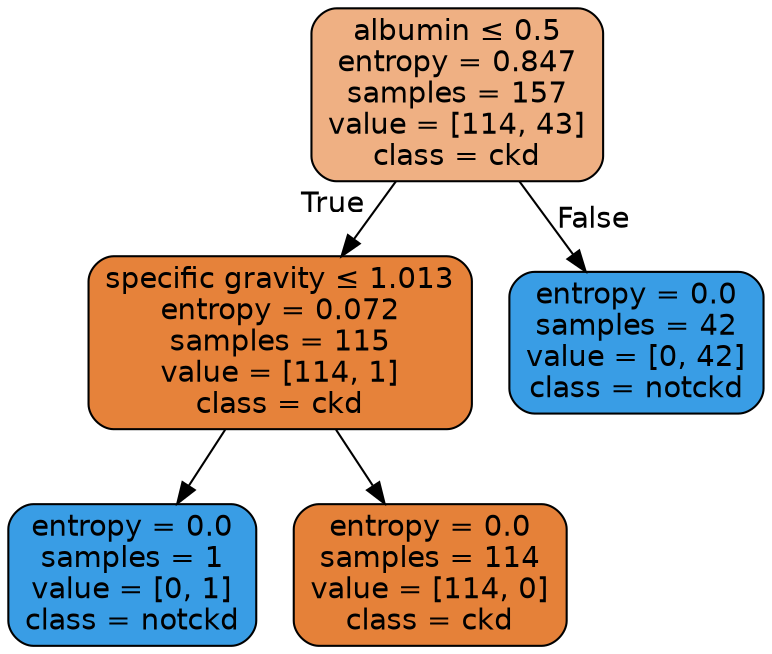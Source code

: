 digraph Tree {
node [shape=box, style="filled, rounded", color="black", fontname=helvetica] ;
edge [fontname=helvetica] ;
0 [label=<albumin &le; 0.5<br/>entropy = 0.847<br/>samples = 157<br/>value = [114, 43]<br/>class = ckd>, fillcolor="#e581399f"] ;
1 [label=<specific gravity &le; 1.013<br/>entropy = 0.072<br/>samples = 115<br/>value = [114, 1]<br/>class = ckd>, fillcolor="#e58139fd"] ;
0 -> 1 [labeldistance=2.5, labelangle=45, headlabel="True"] ;
2 [label=<entropy = 0.0<br/>samples = 1<br/>value = [0, 1]<br/>class = notckd>, fillcolor="#399de5ff"] ;
1 -> 2 ;
3 [label=<entropy = 0.0<br/>samples = 114<br/>value = [114, 0]<br/>class = ckd>, fillcolor="#e58139ff"] ;
1 -> 3 ;
4 [label=<entropy = 0.0<br/>samples = 42<br/>value = [0, 42]<br/>class = notckd>, fillcolor="#399de5ff"] ;
0 -> 4 [labeldistance=2.5, labelangle=-45, headlabel="False"] ;
}